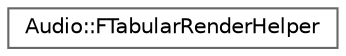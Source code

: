 digraph "Graphical Class Hierarchy"
{
 // INTERACTIVE_SVG=YES
 // LATEX_PDF_SIZE
  bgcolor="transparent";
  edge [fontname=Helvetica,fontsize=10,labelfontname=Helvetica,labelfontsize=10];
  node [fontname=Helvetica,fontsize=10,shape=box,height=0.2,width=0.4];
  rankdir="LR";
  Node0 [id="Node000000",label="Audio::FTabularRenderHelper",height=0.2,width=0.4,color="grey40", fillcolor="white", style="filled",URL="$dd/d5b/classAudio_1_1FTabularRenderHelper.html",tooltip=" "];
}
